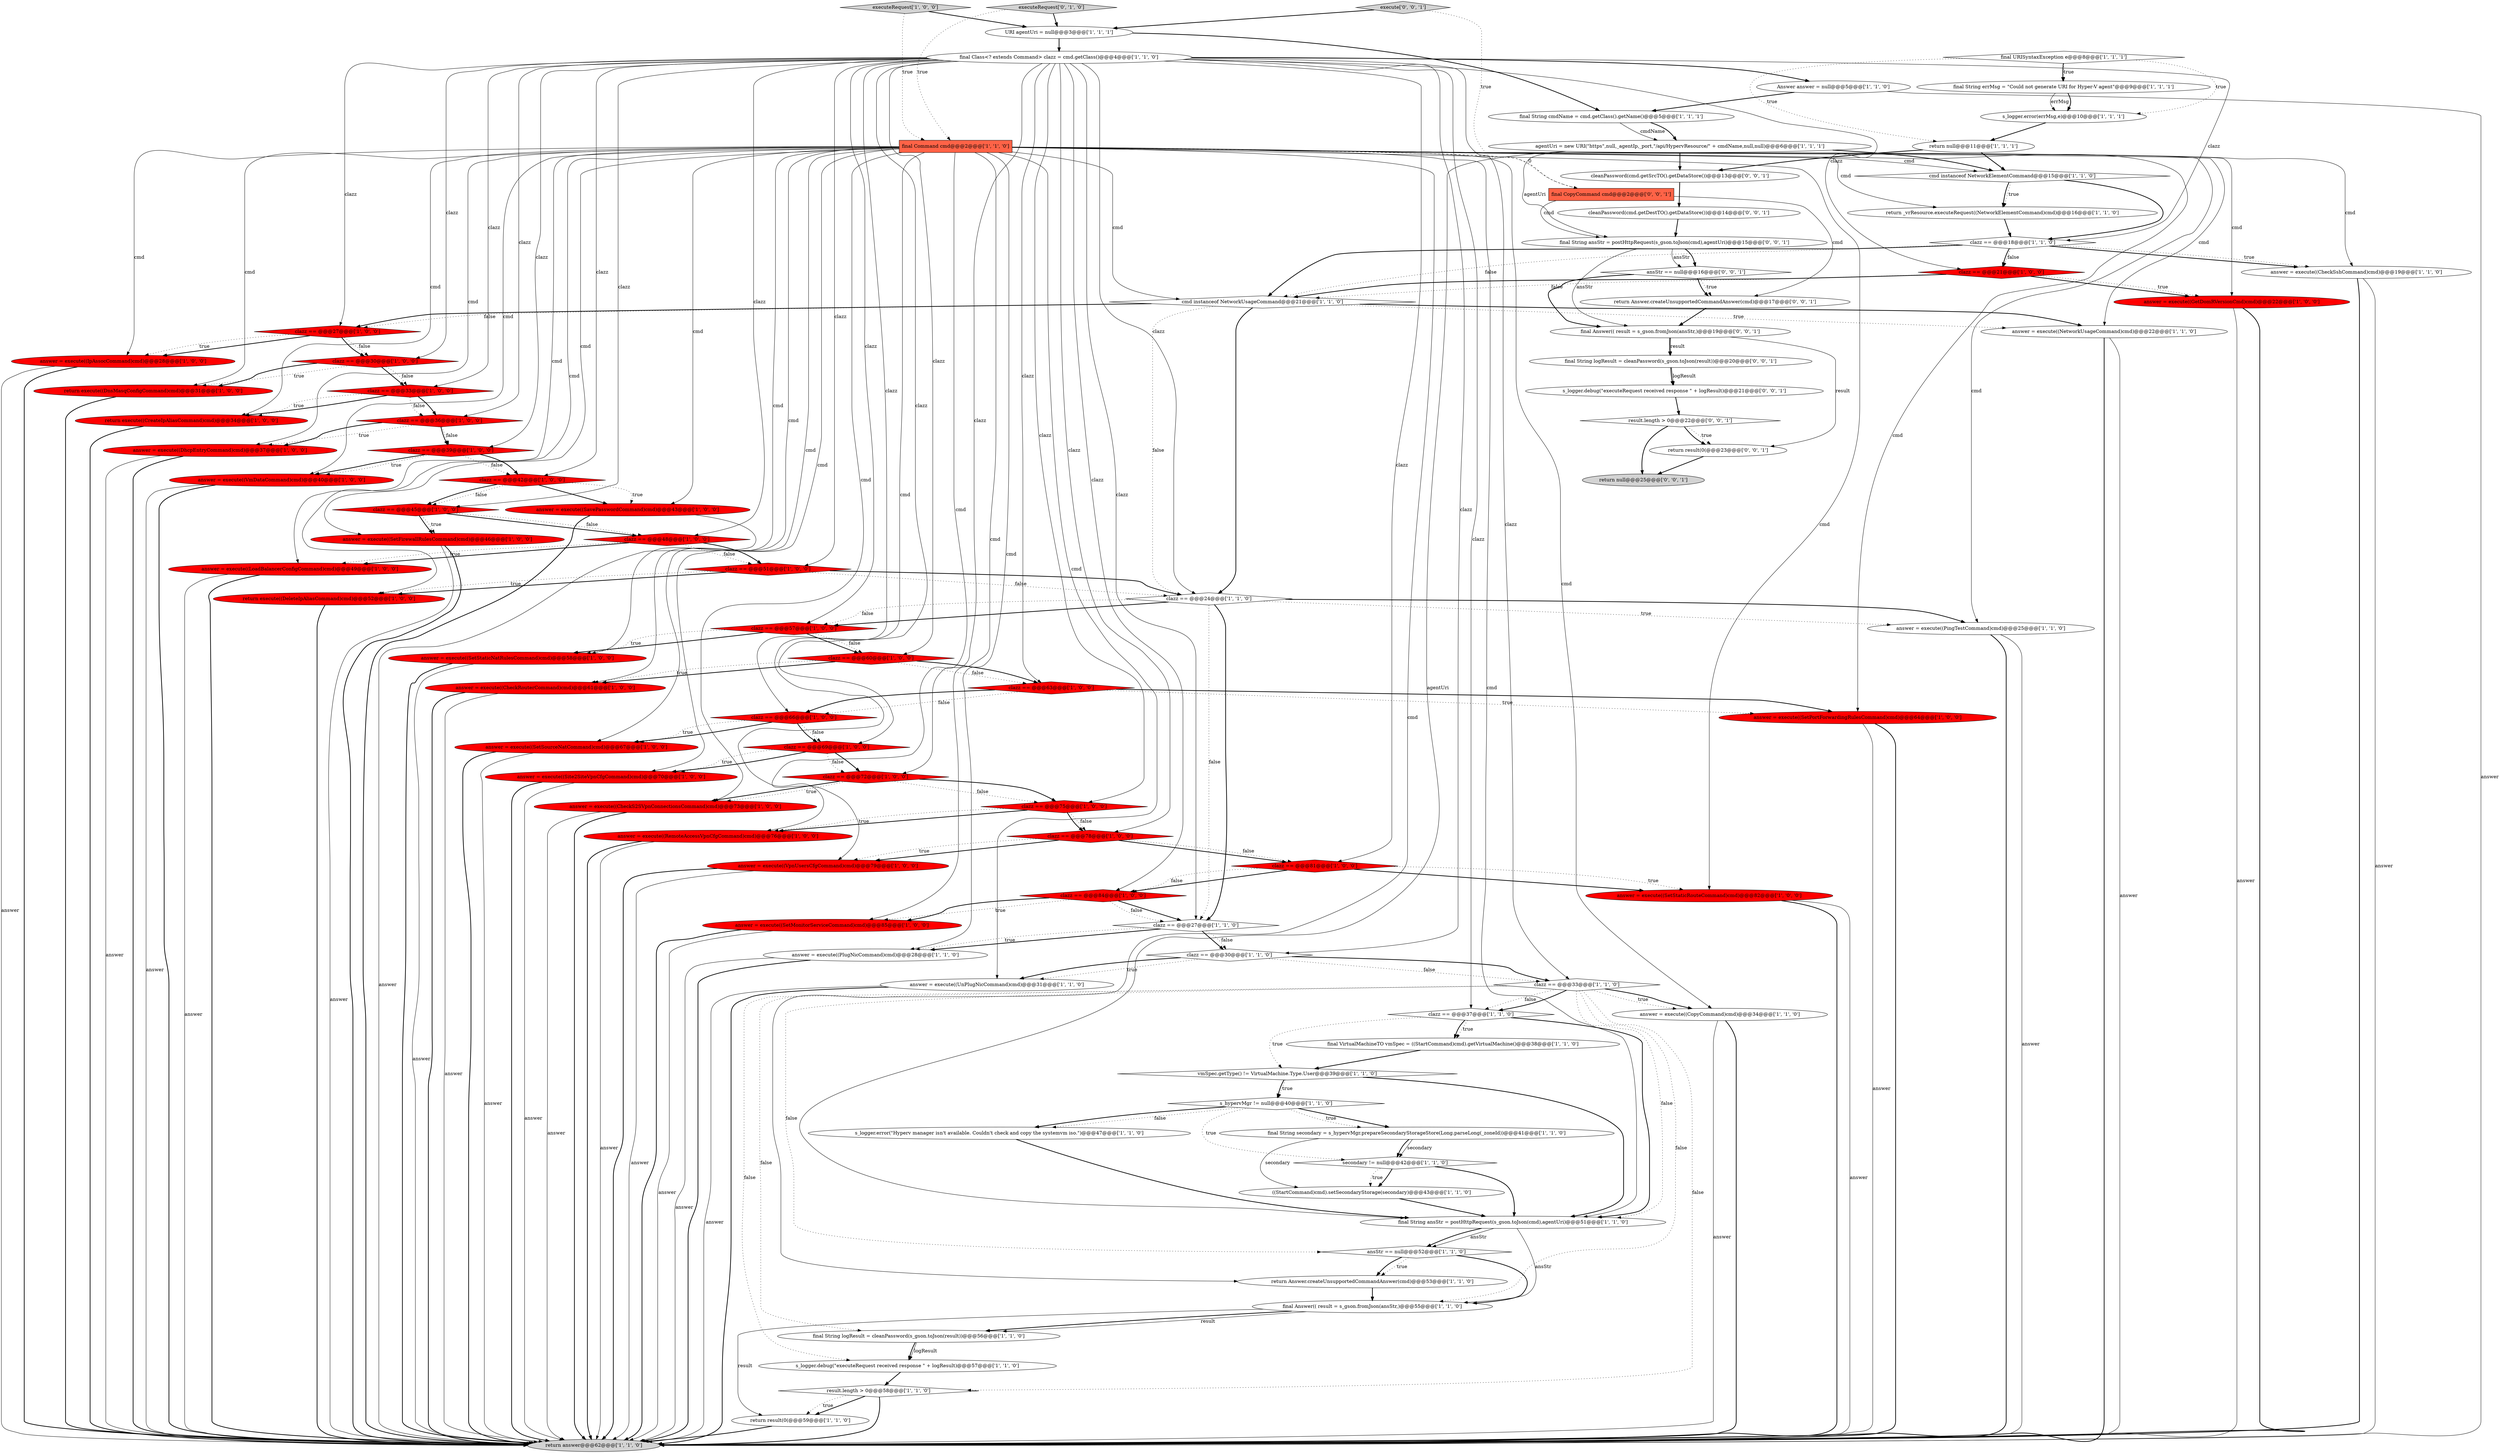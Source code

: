 digraph {
53 [style = filled, label = "clazz == @@@81@@@['1', '0', '0']", fillcolor = red, shape = diamond image = "AAA1AAABBB1BBB"];
70 [style = filled, label = "answer = execute((CheckSshCommand)cmd)@@@19@@@['1', '1', '0']", fillcolor = white, shape = ellipse image = "AAA0AAABBB1BBB"];
80 [style = filled, label = "cmd instanceof NetworkUsageCommand@@@21@@@['1', '1', '0']", fillcolor = white, shape = diamond image = "AAA0AAABBB1BBB"];
50 [style = filled, label = "clazz == @@@63@@@['1', '0', '0']", fillcolor = red, shape = diamond image = "AAA1AAABBB1BBB"];
9 [style = filled, label = "clazz == @@@48@@@['1', '0', '0']", fillcolor = red, shape = diamond image = "AAA1AAABBB1BBB"];
3 [style = filled, label = "cmd instanceof NetworkElementCommand@@@15@@@['1', '1', '0']", fillcolor = white, shape = diamond image = "AAA0AAABBB1BBB"];
66 [style = filled, label = "answer = execute((SetFirewallRulesCommand)cmd)@@@46@@@['1', '0', '0']", fillcolor = red, shape = ellipse image = "AAA1AAABBB1BBB"];
38 [style = filled, label = "return null@@@11@@@['1', '1', '1']", fillcolor = white, shape = ellipse image = "AAA0AAABBB1BBB"];
57 [style = filled, label = "clazz == @@@33@@@['1', '0', '0']", fillcolor = red, shape = diamond image = "AAA1AAABBB1BBB"];
56 [style = filled, label = "clazz == @@@18@@@['1', '1', '0']", fillcolor = white, shape = diamond image = "AAA0AAABBB1BBB"];
23 [style = filled, label = "URI agentUri = null@@@3@@@['1', '1', '1']", fillcolor = white, shape = ellipse image = "AAA0AAABBB1BBB"];
34 [style = filled, label = "answer = execute((DhcpEntryCommand)cmd)@@@37@@@['1', '0', '0']", fillcolor = red, shape = ellipse image = "AAA1AAABBB1BBB"];
33 [style = filled, label = "answer = execute((GetDomRVersionCmd)cmd)@@@22@@@['1', '0', '0']", fillcolor = red, shape = ellipse image = "AAA1AAABBB1BBB"];
55 [style = filled, label = "clazz == @@@84@@@['1', '0', '0']", fillcolor = red, shape = diamond image = "AAA1AAABBB1BBB"];
5 [style = filled, label = "secondary != null@@@42@@@['1', '1', '0']", fillcolor = white, shape = diamond image = "AAA0AAABBB1BBB"];
42 [style = filled, label = "answer = execute((IpAssocCommand)cmd)@@@28@@@['1', '0', '0']", fillcolor = red, shape = ellipse image = "AAA1AAABBB1BBB"];
44 [style = filled, label = "answer = execute((CopyCommand)cmd)@@@34@@@['1', '1', '0']", fillcolor = white, shape = ellipse image = "AAA0AAABBB1BBB"];
37 [style = filled, label = "executeRequest['1', '0', '0']", fillcolor = lightgray, shape = diamond image = "AAA0AAABBB1BBB"];
25 [style = filled, label = "clazz == @@@21@@@['1', '0', '0']", fillcolor = red, shape = diamond image = "AAA1AAABBB1BBB"];
64 [style = filled, label = "answer = execute((PingTestCommand)cmd)@@@25@@@['1', '1', '0']", fillcolor = white, shape = ellipse image = "AAA0AAABBB1BBB"];
51 [style = filled, label = "return Answer.createUnsupportedCommandAnswer(cmd)@@@53@@@['1', '1', '0']", fillcolor = white, shape = ellipse image = "AAA0AAABBB1BBB"];
17 [style = filled, label = "clazz == @@@27@@@['1', '1', '0']", fillcolor = white, shape = diamond image = "AAA0AAABBB1BBB"];
15 [style = filled, label = "clazz == @@@24@@@['1', '1', '0']", fillcolor = white, shape = diamond image = "AAA0AAABBB1BBB"];
89 [style = filled, label = "final String ansStr = postHttpRequest(s_gson.toJson(cmd),agentUri)@@@15@@@['0', '0', '1']", fillcolor = white, shape = ellipse image = "AAA0AAABBB3BBB"];
14 [style = filled, label = "clazz == @@@75@@@['1', '0', '0']", fillcolor = red, shape = diamond image = "AAA1AAABBB1BBB"];
72 [style = filled, label = "answer = execute((CheckS2SVpnConnectionsCommand)cmd)@@@73@@@['1', '0', '0']", fillcolor = red, shape = ellipse image = "AAA1AAABBB1BBB"];
74 [style = filled, label = "answer = execute((VmDataCommand)cmd)@@@40@@@['1', '0', '0']", fillcolor = red, shape = ellipse image = "AAA1AAABBB1BBB"];
41 [style = filled, label = "s_logger.debug(\"executeRequest received response \" + logResult)@@@57@@@['1', '1', '0']", fillcolor = white, shape = ellipse image = "AAA0AAABBB1BBB"];
92 [style = filled, label = "s_logger.debug(\"executeRequest received response \" + logResult)@@@21@@@['0', '0', '1']", fillcolor = white, shape = ellipse image = "AAA0AAABBB3BBB"];
4 [style = filled, label = "clazz == @@@27@@@['1', '0', '0']", fillcolor = red, shape = diamond image = "AAA1AAABBB1BBB"];
46 [style = filled, label = "answer = execute((NetworkUsageCommand)cmd)@@@22@@@['1', '1', '0']", fillcolor = white, shape = ellipse image = "AAA0AAABBB1BBB"];
20 [style = filled, label = "final URISyntaxException e@@@8@@@['1', '1', '1']", fillcolor = white, shape = diamond image = "AAA0AAABBB1BBB"];
54 [style = filled, label = "((StartCommand)cmd).setSecondaryStorage(secondary)@@@43@@@['1', '1', '0']", fillcolor = white, shape = ellipse image = "AAA0AAABBB1BBB"];
88 [style = filled, label = "return result(0(@@@23@@@['0', '0', '1']", fillcolor = white, shape = ellipse image = "AAA0AAABBB3BBB"];
77 [style = filled, label = "answer = execute((CheckRouterCommand)cmd)@@@61@@@['1', '0', '0']", fillcolor = red, shape = ellipse image = "AAA1AAABBB1BBB"];
52 [style = filled, label = "clazz == @@@45@@@['1', '0', '0']", fillcolor = red, shape = diamond image = "AAA1AAABBB1BBB"];
1 [style = filled, label = "s_logger.error(errMsg,e)@@@10@@@['1', '1', '1']", fillcolor = white, shape = ellipse image = "AAA0AAABBB1BBB"];
90 [style = filled, label = "execute['0', '0', '1']", fillcolor = lightgray, shape = diamond image = "AAA0AAABBB3BBB"];
43 [style = filled, label = "return execute((CreateIpAliasCommand)cmd)@@@34@@@['1', '0', '0']", fillcolor = red, shape = ellipse image = "AAA1AAABBB1BBB"];
78 [style = filled, label = "answer = execute((VpnUsersCfgCommand)cmd)@@@79@@@['1', '0', '0']", fillcolor = red, shape = ellipse image = "AAA1AAABBB1BBB"];
31 [style = filled, label = "answer = execute((SetStaticNatRulesCommand)cmd)@@@58@@@['1', '0', '0']", fillcolor = red, shape = ellipse image = "AAA1AAABBB1BBB"];
39 [style = filled, label = "return answer@@@62@@@['1', '1', '0']", fillcolor = lightgray, shape = ellipse image = "AAA0AAABBB1BBB"];
22 [style = filled, label = "answer = execute((SetPortForwardingRulesCommand)cmd)@@@64@@@['1', '0', '0']", fillcolor = red, shape = ellipse image = "AAA1AAABBB1BBB"];
28 [style = filled, label = "clazz == @@@37@@@['1', '1', '0']", fillcolor = white, shape = diamond image = "AAA0AAABBB1BBB"];
24 [style = filled, label = "final String logResult = cleanPassword(s_gson.toJson(result))@@@56@@@['1', '1', '0']", fillcolor = white, shape = ellipse image = "AAA0AAABBB1BBB"];
10 [style = filled, label = "clazz == @@@30@@@['1', '1', '0']", fillcolor = white, shape = diamond image = "AAA0AAABBB1BBB"];
61 [style = filled, label = "final String errMsg = \"Could not generate URI for Hyper-V agent\"@@@9@@@['1', '1', '1']", fillcolor = white, shape = ellipse image = "AAA0AAABBB1BBB"];
16 [style = filled, label = "answer = execute((SetStaticRouteCommand)cmd)@@@82@@@['1', '0', '0']", fillcolor = red, shape = ellipse image = "AAA1AAABBB1BBB"];
63 [style = filled, label = "clazz == @@@60@@@['1', '0', '0']", fillcolor = red, shape = diamond image = "AAA1AAABBB1BBB"];
76 [style = filled, label = "clazz == @@@51@@@['1', '0', '0']", fillcolor = red, shape = diamond image = "AAA1AAABBB1BBB"];
58 [style = filled, label = "final Command cmd@@@2@@@['1', '1', '0']", fillcolor = tomato, shape = box image = "AAA0AAABBB1BBB"];
71 [style = filled, label = "answer = execute((RemoteAccessVpnCfgCommand)cmd)@@@76@@@['1', '0', '0']", fillcolor = red, shape = ellipse image = "AAA1AAABBB1BBB"];
7 [style = filled, label = "final VirtualMachineTO vmSpec = ((StartCommand)cmd).getVirtualMachine()@@@38@@@['1', '1', '0']", fillcolor = white, shape = ellipse image = "AAA0AAABBB1BBB"];
86 [style = filled, label = "final String logResult = cleanPassword(s_gson.toJson(result))@@@20@@@['0', '0', '1']", fillcolor = white, shape = ellipse image = "AAA0AAABBB3BBB"];
85 [style = filled, label = "final Answer(( result = s_gson.fromJson(ansStr,)@@@19@@@['0', '0', '1']", fillcolor = white, shape = ellipse image = "AAA0AAABBB3BBB"];
48 [style = filled, label = "ansStr == null@@@52@@@['1', '1', '0']", fillcolor = white, shape = diamond image = "AAA0AAABBB1BBB"];
12 [style = filled, label = "return execute((DeleteIpAliasCommand)cmd)@@@52@@@['1', '0', '0']", fillcolor = red, shape = ellipse image = "AAA1AAABBB1BBB"];
79 [style = filled, label = "clazz == @@@33@@@['1', '1', '0']", fillcolor = white, shape = diamond image = "AAA0AAABBB1BBB"];
82 [style = filled, label = "executeRequest['0', '1', '0']", fillcolor = lightgray, shape = diamond image = "AAA0AAABBB2BBB"];
40 [style = filled, label = "s_hypervMgr != null@@@40@@@['1', '1', '0']", fillcolor = white, shape = diamond image = "AAA0AAABBB1BBB"];
26 [style = filled, label = "answer = execute((LoadBalancerConfigCommand)cmd)@@@49@@@['1', '0', '0']", fillcolor = red, shape = ellipse image = "AAA1AAABBB1BBB"];
29 [style = filled, label = "return result(0(@@@59@@@['1', '1', '0']", fillcolor = white, shape = ellipse image = "AAA0AAABBB1BBB"];
59 [style = filled, label = "vmSpec.getType() != VirtualMachine.Type.User@@@39@@@['1', '1', '0']", fillcolor = white, shape = diamond image = "AAA0AAABBB1BBB"];
0 [style = filled, label = "agentUri = new URI(\"https\",null,_agentIp,_port,\"/api/HypervResource/\" + cmdName,null,null)@@@6@@@['1', '1', '1']", fillcolor = white, shape = ellipse image = "AAA0AAABBB1BBB"];
21 [style = filled, label = "answer = execute((SetMonitorServiceCommand)cmd)@@@85@@@['1', '0', '0']", fillcolor = red, shape = ellipse image = "AAA1AAABBB1BBB"];
65 [style = filled, label = "final Answer(( result = s_gson.fromJson(ansStr,)@@@55@@@['1', '1', '0']", fillcolor = white, shape = ellipse image = "AAA0AAABBB1BBB"];
73 [style = filled, label = "clazz == @@@57@@@['1', '0', '0']", fillcolor = red, shape = diamond image = "AAA1AAABBB1BBB"];
32 [style = filled, label = "final Class<? extends Command> clazz = cmd.getClass()@@@4@@@['1', '1', '0']", fillcolor = white, shape = ellipse image = "AAA0AAABBB1BBB"];
95 [style = filled, label = "cleanPassword(cmd.getSrcTO().getDataStore())@@@13@@@['0', '0', '1']", fillcolor = white, shape = ellipse image = "AAA0AAABBB3BBB"];
69 [style = filled, label = "answer = execute((PlugNicCommand)cmd)@@@28@@@['1', '1', '0']", fillcolor = white, shape = ellipse image = "AAA0AAABBB1BBB"];
75 [style = filled, label = "answer = execute((SavePasswordCommand)cmd)@@@43@@@['1', '0', '0']", fillcolor = red, shape = ellipse image = "AAA1AAABBB1BBB"];
87 [style = filled, label = "result.length > 0@@@22@@@['0', '0', '1']", fillcolor = white, shape = diamond image = "AAA0AAABBB3BBB"];
83 [style = filled, label = "return null@@@25@@@['0', '0', '1']", fillcolor = lightgray, shape = ellipse image = "AAA0AAABBB3BBB"];
27 [style = filled, label = "clazz == @@@69@@@['1', '0', '0']", fillcolor = red, shape = diamond image = "AAA1AAABBB1BBB"];
68 [style = filled, label = "answer = execute((SetSourceNatCommand)cmd)@@@67@@@['1', '0', '0']", fillcolor = red, shape = ellipse image = "AAA1AAABBB1BBB"];
81 [style = filled, label = "clazz == @@@36@@@['1', '0', '0']", fillcolor = red, shape = diamond image = "AAA1AAABBB1BBB"];
30 [style = filled, label = "final String ansStr = postHttpRequest(s_gson.toJson(cmd),agentUri)@@@51@@@['1', '1', '0']", fillcolor = white, shape = ellipse image = "AAA0AAABBB1BBB"];
49 [style = filled, label = "clazz == @@@42@@@['1', '0', '0']", fillcolor = red, shape = diamond image = "AAA1AAABBB1BBB"];
2 [style = filled, label = "clazz == @@@72@@@['1', '0', '0']", fillcolor = red, shape = diamond image = "AAA1AAABBB1BBB"];
35 [style = filled, label = "clazz == @@@78@@@['1', '0', '0']", fillcolor = red, shape = diamond image = "AAA1AAABBB1BBB"];
45 [style = filled, label = "Answer answer = null@@@5@@@['1', '1', '0']", fillcolor = white, shape = ellipse image = "AAA0AAABBB1BBB"];
19 [style = filled, label = "clazz == @@@39@@@['1', '0', '0']", fillcolor = red, shape = diamond image = "AAA1AAABBB1BBB"];
60 [style = filled, label = "s_logger.error(\"Hyperv manager isn't available. Couldn't check and copy the systemvm iso.\")@@@47@@@['1', '1', '0']", fillcolor = white, shape = ellipse image = "AAA0AAABBB1BBB"];
91 [style = filled, label = "ansStr == null@@@16@@@['0', '0', '1']", fillcolor = white, shape = diamond image = "AAA0AAABBB3BBB"];
18 [style = filled, label = "clazz == @@@66@@@['1', '0', '0']", fillcolor = red, shape = diamond image = "AAA1AAABBB1BBB"];
8 [style = filled, label = "answer = execute((Site2SiteVpnCfgCommand)cmd)@@@70@@@['1', '0', '0']", fillcolor = red, shape = ellipse image = "AAA1AAABBB1BBB"];
94 [style = filled, label = "cleanPassword(cmd.getDestTO().getDataStore())@@@14@@@['0', '0', '1']", fillcolor = white, shape = ellipse image = "AAA0AAABBB3BBB"];
67 [style = filled, label = "clazz == @@@30@@@['1', '0', '0']", fillcolor = red, shape = diamond image = "AAA1AAABBB1BBB"];
84 [style = filled, label = "return Answer.createUnsupportedCommandAnswer(cmd)@@@17@@@['0', '0', '1']", fillcolor = white, shape = ellipse image = "AAA0AAABBB3BBB"];
13 [style = filled, label = "return _vrResource.executeRequest((NetworkElementCommand)cmd)@@@16@@@['1', '1', '0']", fillcolor = white, shape = ellipse image = "AAA0AAABBB1BBB"];
6 [style = filled, label = "final String cmdName = cmd.getClass().getName()@@@5@@@['1', '1', '1']", fillcolor = white, shape = ellipse image = "AAA0AAABBB1BBB"];
62 [style = filled, label = "return execute((DnsMasqConfigCommand)cmd)@@@31@@@['1', '0', '0']", fillcolor = red, shape = ellipse image = "AAA1AAABBB1BBB"];
11 [style = filled, label = "result.length > 0@@@58@@@['1', '1', '0']", fillcolor = white, shape = diamond image = "AAA0AAABBB1BBB"];
93 [style = filled, label = "final CopyCommand cmd@@@2@@@['0', '0', '1']", fillcolor = tomato, shape = box image = "AAA0AAABBB3BBB"];
36 [style = filled, label = "answer = execute((UnPlugNicCommand)cmd)@@@31@@@['1', '1', '0']", fillcolor = white, shape = ellipse image = "AAA0AAABBB1BBB"];
47 [style = filled, label = "final String secondary = s_hypervMgr.prepareSecondaryStorageStore(Long.parseLong(_zoneId))@@@41@@@['1', '1', '0']", fillcolor = white, shape = ellipse image = "AAA0AAABBB1BBB"];
6->0 [style = solid, label="cmdName"];
3->56 [style = bold, label=""];
32->67 [style = solid, label="clazz"];
55->17 [style = bold, label=""];
80->15 [style = dotted, label="false"];
25->33 [style = bold, label=""];
50->22 [style = bold, label=""];
14->35 [style = bold, label=""];
0->30 [style = solid, label="agentUri"];
58->64 [style = solid, label="cmd"];
28->7 [style = dotted, label="true"];
53->16 [style = dotted, label="true"];
32->14 [style = solid, label="clazz"];
58->62 [style = solid, label="cmd"];
91->84 [style = dotted, label="true"];
37->58 [style = dotted, label="true"];
32->81 [style = solid, label="clazz"];
32->15 [style = solid, label="clazz"];
4->67 [style = dotted, label="false"];
11->29 [style = bold, label=""];
40->5 [style = dotted, label="true"];
41->11 [style = bold, label=""];
16->39 [style = solid, label="answer"];
85->86 [style = bold, label=""];
32->53 [style = solid, label="clazz"];
92->87 [style = bold, label=""];
9->26 [style = bold, label=""];
89->85 [style = solid, label="ansStr"];
15->17 [style = bold, label=""];
48->51 [style = bold, label=""];
15->17 [style = dotted, label="false"];
32->56 [style = solid, label="clazz"];
32->35 [style = solid, label="clazz"];
45->6 [style = bold, label=""];
49->75 [style = dotted, label="true"];
28->59 [style = dotted, label="true"];
65->29 [style = solid, label="result"];
79->65 [style = dotted, label="false"];
77->39 [style = bold, label=""];
58->21 [style = solid, label="cmd"];
66->39 [style = solid, label="answer"];
2->14 [style = bold, label=""];
25->80 [style = bold, label=""];
17->69 [style = bold, label=""];
40->47 [style = bold, label=""];
46->39 [style = solid, label="answer"];
80->15 [style = bold, label=""];
67->57 [style = bold, label=""];
10->79 [style = bold, label=""];
89->91 [style = bold, label=""];
32->79 [style = solid, label="clazz"];
76->15 [style = bold, label=""];
4->42 [style = dotted, label="true"];
69->39 [style = solid, label="answer"];
63->50 [style = bold, label=""];
58->71 [style = solid, label="cmd"];
72->39 [style = solid, label="answer"];
4->67 [style = bold, label=""];
5->30 [style = bold, label=""];
56->70 [style = bold, label=""];
8->39 [style = bold, label=""];
76->15 [style = dotted, label="false"];
30->48 [style = solid, label="ansStr"];
80->4 [style = dotted, label="false"];
27->2 [style = bold, label=""];
1->38 [style = bold, label=""];
20->61 [style = bold, label=""];
71->39 [style = solid, label="answer"];
32->55 [style = solid, label="clazz"];
82->23 [style = bold, label=""];
88->83 [style = bold, label=""];
0->3 [style = bold, label=""];
18->68 [style = bold, label=""];
32->27 [style = solid, label="clazz"];
75->39 [style = solid, label="answer"];
32->4 [style = solid, label="clazz"];
85->88 [style = solid, label="result"];
9->26 [style = dotted, label="true"];
79->24 [style = dotted, label="false"];
94->89 [style = bold, label=""];
68->39 [style = bold, label=""];
28->30 [style = bold, label=""];
29->39 [style = bold, label=""];
80->4 [style = bold, label=""];
52->9 [style = bold, label=""];
0->95 [style = bold, label=""];
9->76 [style = bold, label=""];
58->36 [style = solid, label="cmd"];
61->1 [style = bold, label=""];
58->8 [style = solid, label="cmd"];
50->18 [style = bold, label=""];
9->76 [style = dotted, label="false"];
56->70 [style = dotted, label="true"];
58->93 [style = dashed, label="0"];
53->55 [style = dotted, label="false"];
58->44 [style = solid, label="cmd"];
52->9 [style = dotted, label="false"];
27->8 [style = dotted, label="true"];
48->51 [style = dotted, label="true"];
70->39 [style = solid, label="answer"];
64->39 [style = solid, label="answer"];
46->39 [style = bold, label=""];
72->39 [style = bold, label=""];
56->25 [style = bold, label=""];
87->88 [style = dotted, label="true"];
79->30 [style = dotted, label="false"];
58->33 [style = solid, label="cmd"];
14->71 [style = bold, label=""];
93->89 [style = solid, label="cmd"];
62->39 [style = bold, label=""];
81->34 [style = dotted, label="true"];
55->21 [style = dotted, label="true"];
79->11 [style = dotted, label="false"];
90->23 [style = bold, label=""];
70->39 [style = bold, label=""];
58->68 [style = solid, label="cmd"];
25->80 [style = dotted, label="false"];
18->27 [style = dotted, label="false"];
58->51 [style = solid, label="cmd"];
55->17 [style = dotted, label="false"];
58->42 [style = solid, label="cmd"];
58->77 [style = solid, label="cmd"];
42->39 [style = solid, label="answer"];
38->95 [style = bold, label=""];
40->47 [style = dotted, label="true"];
58->30 [style = solid, label="cmd"];
58->31 [style = solid, label="cmd"];
32->52 [style = solid, label="clazz"];
79->48 [style = dotted, label="false"];
32->2 [style = solid, label="clazz"];
58->78 [style = solid, label="cmd"];
63->77 [style = bold, label=""];
32->9 [style = solid, label="clazz"];
16->39 [style = bold, label=""];
58->22 [style = solid, label="cmd"];
68->39 [style = solid, label="answer"];
15->64 [style = bold, label=""];
76->12 [style = bold, label=""];
78->39 [style = bold, label=""];
27->8 [style = bold, label=""];
14->71 [style = dotted, label="true"];
19->74 [style = bold, label=""];
26->39 [style = solid, label="answer"];
75->39 [style = bold, label=""];
20->38 [style = dotted, label="true"];
57->43 [style = dotted, label="true"];
32->49 [style = solid, label="clazz"];
21->39 [style = solid, label="answer"];
17->10 [style = bold, label=""];
73->63 [style = bold, label=""];
81->34 [style = bold, label=""];
59->40 [style = dotted, label="true"];
87->83 [style = bold, label=""];
58->74 [style = solid, label="cmd"];
74->39 [style = solid, label="answer"];
17->69 [style = dotted, label="true"];
32->63 [style = solid, label="clazz"];
32->10 [style = solid, label="clazz"];
36->39 [style = solid, label="answer"];
78->39 [style = solid, label="answer"];
66->39 [style = bold, label=""];
32->76 [style = solid, label="clazz"];
42->39 [style = bold, label=""];
11->29 [style = dotted, label="true"];
52->66 [style = bold, label=""];
23->32 [style = bold, label=""];
49->52 [style = dotted, label="false"];
79->28 [style = dotted, label="false"];
17->10 [style = dotted, label="false"];
86->92 [style = solid, label="logResult"];
10->79 [style = dotted, label="false"];
8->39 [style = solid, label="answer"];
58->13 [style = solid, label="cmd"];
81->19 [style = dotted, label="false"];
58->3 [style = solid, label="cmd"];
38->3 [style = bold, label=""];
36->39 [style = bold, label=""];
73->63 [style = dotted, label="false"];
24->41 [style = bold, label=""];
19->49 [style = dotted, label="false"];
82->58 [style = dotted, label="true"];
35->78 [style = dotted, label="true"];
58->69 [style = solid, label="cmd"];
58->26 [style = solid, label="cmd"];
20->1 [style = dotted, label="true"];
21->39 [style = bold, label=""];
31->39 [style = solid, label="answer"];
84->85 [style = bold, label=""];
56->25 [style = dotted, label="false"];
90->93 [style = dotted, label="true"];
23->6 [style = bold, label=""];
34->39 [style = bold, label=""];
47->5 [style = solid, label="secondary"];
79->28 [style = bold, label=""];
47->5 [style = bold, label=""];
51->65 [style = bold, label=""];
56->80 [style = bold, label=""];
49->75 [style = bold, label=""];
57->43 [style = bold, label=""];
22->39 [style = bold, label=""];
7->59 [style = bold, label=""];
15->73 [style = dotted, label="false"];
32->17 [style = solid, label="clazz"];
32->50 [style = solid, label="clazz"];
57->81 [style = bold, label=""];
31->39 [style = bold, label=""];
27->2 [style = dotted, label="false"];
58->12 [style = solid, label="cmd"];
12->39 [style = bold, label=""];
91->84 [style = bold, label=""];
14->35 [style = dotted, label="false"];
77->39 [style = solid, label="answer"];
43->39 [style = bold, label=""];
58->34 [style = solid, label="cmd"];
74->39 [style = bold, label=""];
50->18 [style = dotted, label="false"];
58->66 [style = solid, label="cmd"];
45->39 [style = solid, label="answer"];
85->86 [style = solid, label="result"];
35->53 [style = bold, label=""];
3->13 [style = dotted, label="true"];
2->72 [style = bold, label=""];
53->55 [style = bold, label=""];
25->33 [style = dotted, label="true"];
5->54 [style = bold, label=""];
32->45 [style = bold, label=""];
58->16 [style = solid, label="cmd"];
71->39 [style = bold, label=""];
55->21 [style = bold, label=""];
91->85 [style = bold, label=""];
58->70 [style = solid, label="cmd"];
58->75 [style = solid, label="cmd"];
65->24 [style = bold, label=""];
32->73 [style = solid, label="clazz"];
67->57 [style = dotted, label="false"];
19->74 [style = dotted, label="true"];
2->14 [style = dotted, label="false"];
79->41 [style = dotted, label="false"];
81->19 [style = bold, label=""];
57->81 [style = dotted, label="false"];
59->40 [style = bold, label=""];
28->7 [style = bold, label=""];
22->39 [style = solid, label="answer"];
4->42 [style = bold, label=""];
34->39 [style = solid, label="answer"];
33->39 [style = solid, label="answer"];
54->30 [style = bold, label=""];
32->28 [style = solid, label="clazz"];
6->0 [style = bold, label=""];
35->78 [style = bold, label=""];
76->12 [style = dotted, label="true"];
63->77 [style = dotted, label="true"];
35->53 [style = dotted, label="false"];
79->44 [style = dotted, label="true"];
63->50 [style = dotted, label="false"];
47->54 [style = solid, label="secondary"];
64->39 [style = bold, label=""];
58->72 [style = solid, label="cmd"];
44->39 [style = bold, label=""];
37->23 [style = bold, label=""];
50->22 [style = dotted, label="true"];
26->39 [style = bold, label=""];
18->68 [style = dotted, label="true"];
56->80 [style = dotted, label="false"];
10->36 [style = bold, label=""];
67->62 [style = bold, label=""];
58->43 [style = solid, label="cmd"];
32->25 [style = solid, label="clazz"];
15->64 [style = dotted, label="true"];
65->24 [style = solid, label="result"];
80->46 [style = bold, label=""];
95->94 [style = bold, label=""];
86->92 [style = bold, label=""];
10->36 [style = dotted, label="true"];
24->41 [style = solid, label="logResult"];
13->56 [style = bold, label=""];
40->60 [style = dotted, label="false"];
33->39 [style = bold, label=""];
49->52 [style = bold, label=""];
58->80 [style = solid, label="cmd"];
30->65 [style = solid, label="ansStr"];
18->27 [style = bold, label=""];
19->49 [style = bold, label=""];
20->61 [style = dotted, label="true"];
87->88 [style = bold, label=""];
52->66 [style = dotted, label="true"];
32->18 [style = solid, label="clazz"];
44->39 [style = solid, label="answer"];
60->30 [style = bold, label=""];
3->13 [style = bold, label=""];
53->16 [style = bold, label=""];
11->39 [style = bold, label=""];
59->30 [style = bold, label=""];
5->54 [style = dotted, label="true"];
58->46 [style = solid, label="cmd"];
73->31 [style = bold, label=""];
48->65 [style = bold, label=""];
73->31 [style = dotted, label="true"];
30->48 [style = bold, label=""];
69->39 [style = bold, label=""];
79->44 [style = bold, label=""];
40->60 [style = bold, label=""];
2->72 [style = dotted, label="true"];
61->1 [style = solid, label="errMsg"];
0->89 [style = solid, label="agentUri"];
32->57 [style = solid, label="clazz"];
32->19 [style = solid, label="clazz"];
15->73 [style = bold, label=""];
89->91 [style = solid, label="ansStr"];
67->62 [style = dotted, label="true"];
80->46 [style = dotted, label="true"];
93->84 [style = solid, label="cmd"];
}
